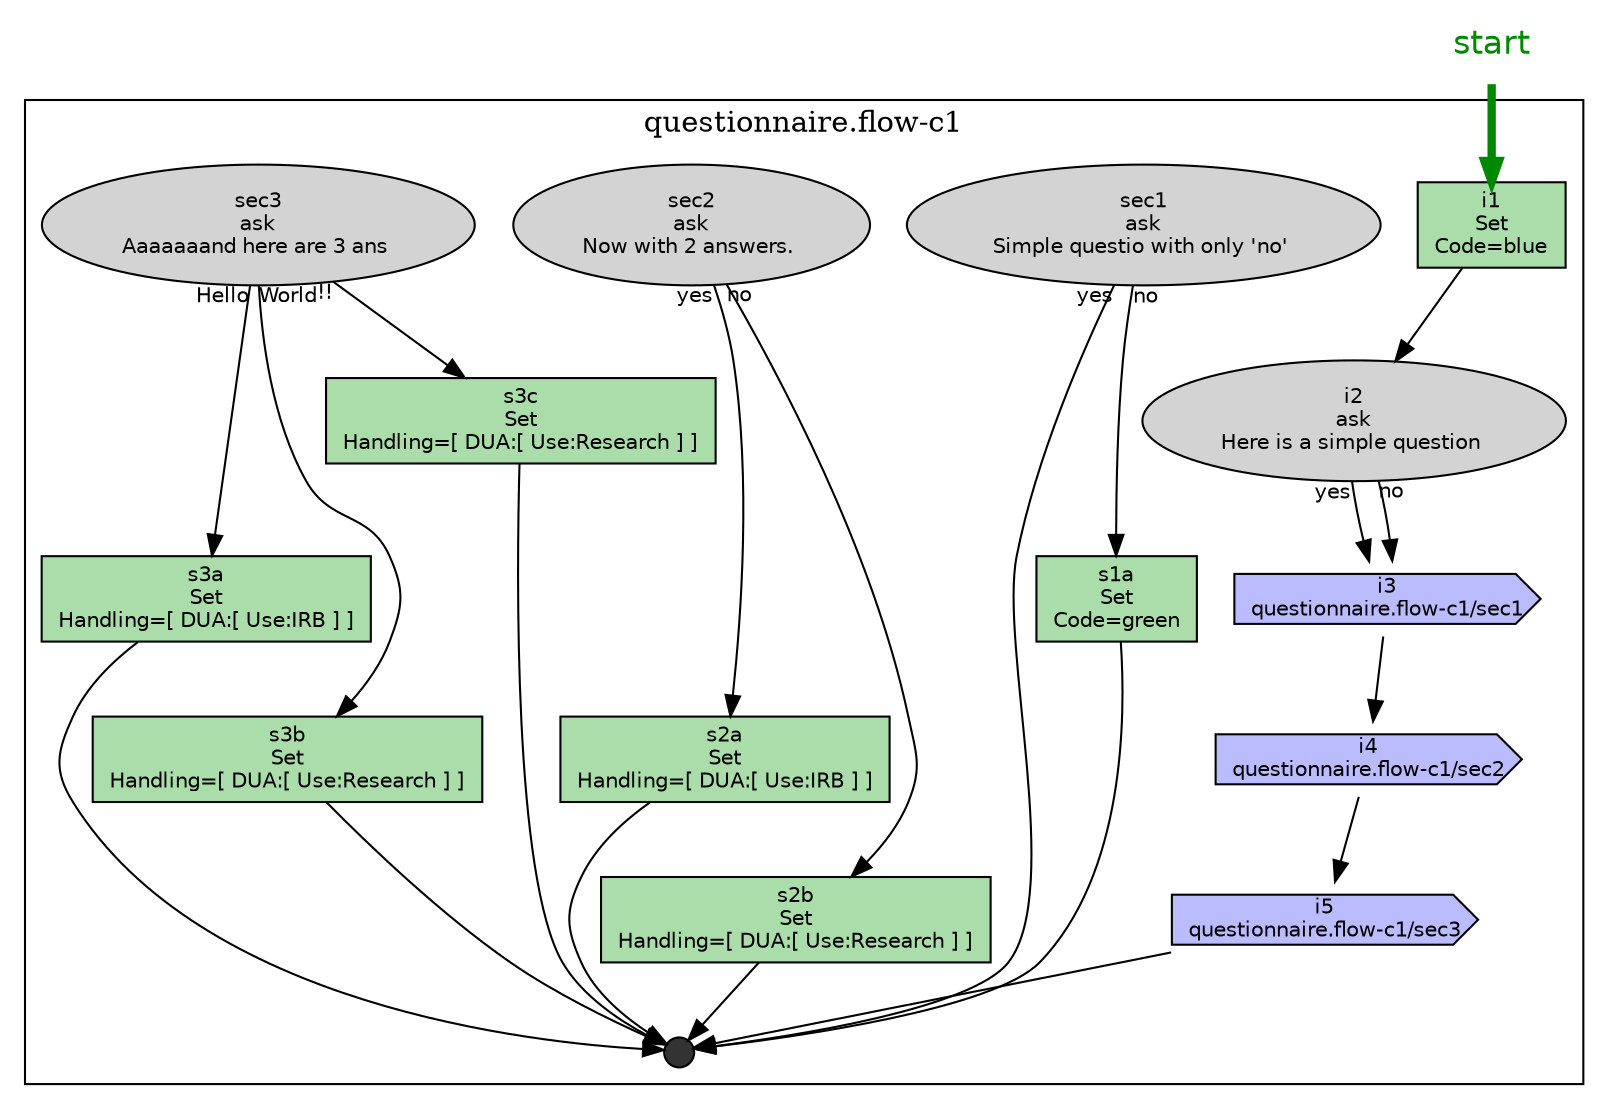digraph ChartSet {
edge [fontname="Helvetica" fontsize="10"]
node [fillcolor="lightgray" style="filled" fontname="Helvetica" fontsize="10"]
start[ fillcolor="transparent" shape="none" fontcolor="#008800" fontsize="16" ]
subgraph cluster_questionnaire_flow_c1 {
label="questionnaire.flow-c1"
questionnaire_flow_c1_HSH__DLR__DLR_questionnaire_flow_c1_end[ fillcolor="#333333" shape="point" width="0.2" height="0.2" ]
questionnaire_flow_c1_HSH_i1[ fillcolor="#AADDAA" shape="rect" label="i1\nSet\nCode=blue\n" ]
questionnaire_flow_c1_HSH_i2[ shape="oval" label="i2\nask\nHere is a simple question " ]
questionnaire_flow_c1_HSH_i3[ fillcolor="#BBBBFF" shape="cds" label="i3\nquestionnaire.flow-c1/sec1" ]
questionnaire_flow_c1_HSH_i4[ fillcolor="#BBBBFF" shape="cds" label="i4\nquestionnaire.flow-c1/sec2" ]
questionnaire_flow_c1_HSH_i5[ fillcolor="#BBBBFF" shape="cds" label="i5\nquestionnaire.flow-c1/sec3" ]
questionnaire_flow_c1_HSH_s1a[ fillcolor="#AADDAA" shape="rect" label="s1a\nSet\nCode=green\n" ]
questionnaire_flow_c1_HSH_s2a[ fillcolor="#AADDAA" shape="rect" label="s2a\nSet\nHandling=[ DUA:[ Use:IRB ] ]\n" ]
questionnaire_flow_c1_HSH_s2b[ fillcolor="#AADDAA" shape="rect" label="s2b\nSet\nHandling=[ DUA:[ Use:Research ] ]\n" ]
questionnaire_flow_c1_HSH_s3a[ fillcolor="#AADDAA" shape="rect" label="s3a\nSet\nHandling=[ DUA:[ Use:IRB ] ]\n" ]
questionnaire_flow_c1_HSH_s3b[ fillcolor="#AADDAA" shape="rect" label="s3b\nSet\nHandling=[ DUA:[ Use:Research ] ]\n" ]
questionnaire_flow_c1_HSH_s3c[ fillcolor="#AADDAA" shape="rect" label="s3c\nSet\nHandling=[ DUA:[ Use:Research ] ]\n" ]
questionnaire_flow_c1_HSH_sec1[ shape="oval" label="sec1\nask\nSimple questio with only 'no' " ]
questionnaire_flow_c1_HSH_sec2[ shape="oval" label="sec2\nask\nNow with 2 answers. " ]
questionnaire_flow_c1_HSH_sec3[ shape="oval" label="sec3\nask\nAaaaaaand here are 3 ans " ]
{ rank=same; questionnaire_flow_c1_HSH_i1, questionnaire_flow_c1_HSH_sec3, questionnaire_flow_c1_HSH_sec1, questionnaire_flow_c1_HSH_sec2}
}
start -> questionnaire_flow_c1_HSH_i1[ penwidth="4.0" color="#008800" ]questionnaire_flow_c1_HSH_i1 -> questionnaire_flow_c1_HSH_i2
questionnaire_flow_c1_HSH_i2 -> questionnaire_flow_c1_HSH_i3[ taillabel="yes" ]
questionnaire_flow_c1_HSH_i2 -> questionnaire_flow_c1_HSH_i3[ taillabel="no" ]
questionnaire_flow_c1_HSH_i3 -> questionnaire_flow_c1_HSH_i4
questionnaire_flow_c1_HSH_i4 -> questionnaire_flow_c1_HSH_i5
questionnaire_flow_c1_HSH_i5 -> questionnaire_flow_c1_HSH__DLR__DLR_questionnaire_flow_c1_end
questionnaire_flow_c1_HSH_s1a -> questionnaire_flow_c1_HSH__DLR__DLR_questionnaire_flow_c1_end
questionnaire_flow_c1_HSH_s2a -> questionnaire_flow_c1_HSH__DLR__DLR_questionnaire_flow_c1_end
questionnaire_flow_c1_HSH_s2b -> questionnaire_flow_c1_HSH__DLR__DLR_questionnaire_flow_c1_end
questionnaire_flow_c1_HSH_s3a -> questionnaire_flow_c1_HSH__DLR__DLR_questionnaire_flow_c1_end
questionnaire_flow_c1_HSH_s3b -> questionnaire_flow_c1_HSH__DLR__DLR_questionnaire_flow_c1_end
questionnaire_flow_c1_HSH_s3c -> questionnaire_flow_c1_HSH__DLR__DLR_questionnaire_flow_c1_end
questionnaire_flow_c1_HSH_sec1 -> questionnaire_flow_c1_HSH__DLR__DLR_questionnaire_flow_c1_end[ taillabel="yes" ]
questionnaire_flow_c1_HSH_sec1 -> questionnaire_flow_c1_HSH_s1a[ taillabel="no" ]
questionnaire_flow_c1_HSH_sec2 -> questionnaire_flow_c1_HSH_s2a[ taillabel="yes" ]
questionnaire_flow_c1_HSH_sec2 -> questionnaire_flow_c1_HSH_s2b[ taillabel="no" ]
questionnaire_flow_c1_HSH_sec3 -> questionnaire_flow_c1_HSH_s3b[ taillabel="World" ]
questionnaire_flow_c1_HSH_sec3 -> questionnaire_flow_c1_HSH_s3a[ taillabel="Hello" ]
questionnaire_flow_c1_HSH_sec3 -> questionnaire_flow_c1_HSH_s3c[ taillabel="!!" ]
{rank=source; start}
}
